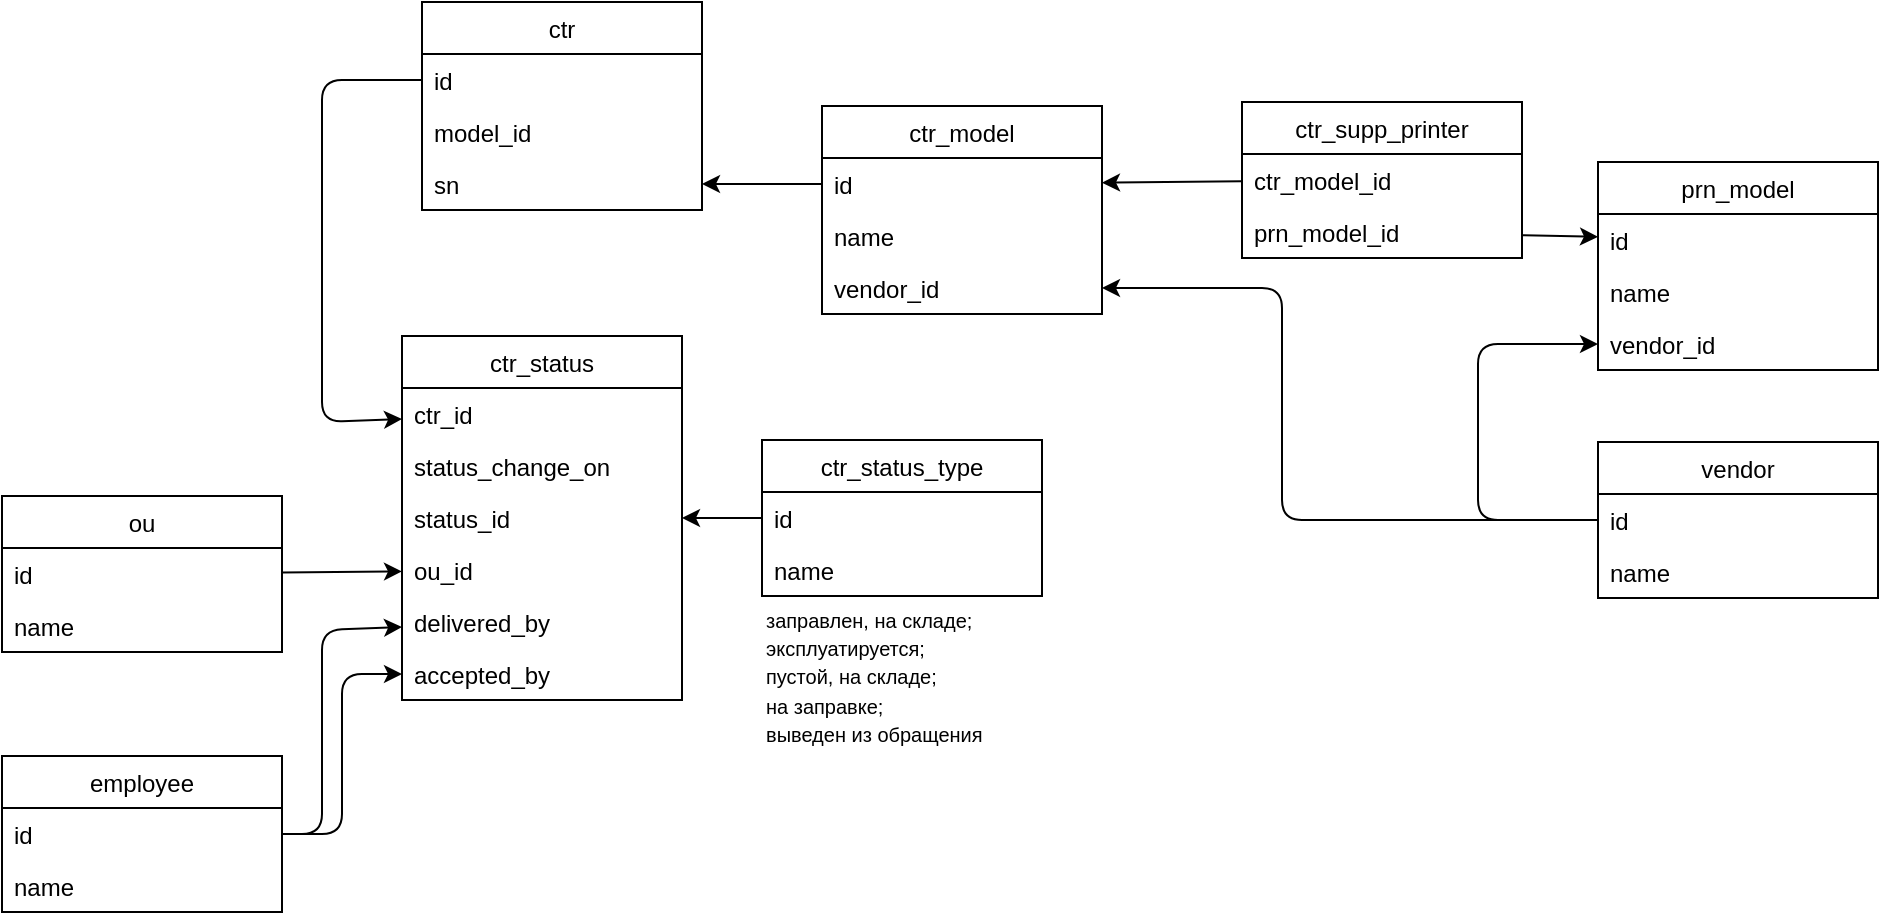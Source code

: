 <mxfile version="14.8.2" type="github">
  <diagram name="Page-1" id="efa7a0a1-bf9b-a30e-e6df-94a7791c09e9">
    <mxGraphModel dx="1422" dy="762" grid="1" gridSize="10" guides="1" tooltips="1" connect="1" arrows="1" fold="1" page="1" pageScale="1" pageWidth="826" pageHeight="1169" background="none" math="0" shadow="0">
      <root>
        <mxCell id="0" />
        <mxCell id="1" parent="0" />
        <mxCell id="0HyxOfl09r36-qcPs7RD-114" value="ctr" style="swimlane;fontStyle=0;childLayout=stackLayout;horizontal=1;startSize=26;horizontalStack=0;resizeParent=1;resizeParentMax=0;resizeLast=0;collapsible=1;marginBottom=0;" vertex="1" parent="1">
          <mxGeometry x="260" y="10" width="140" height="104" as="geometry" />
        </mxCell>
        <mxCell id="0HyxOfl09r36-qcPs7RD-115" value="id" style="text;strokeColor=none;fillColor=none;align=left;verticalAlign=top;spacingLeft=4;spacingRight=4;overflow=hidden;rotatable=0;points=[[0,0.5],[1,0.5]];portConstraint=eastwest;" vertex="1" parent="0HyxOfl09r36-qcPs7RD-114">
          <mxGeometry y="26" width="140" height="26" as="geometry" />
        </mxCell>
        <mxCell id="0HyxOfl09r36-qcPs7RD-193" value="model_id&#xa;&#xa;" style="text;strokeColor=none;fillColor=none;align=left;verticalAlign=top;spacingLeft=4;spacingRight=4;overflow=hidden;rotatable=0;points=[[0,0.5],[1,0.5]];portConstraint=eastwest;" vertex="1" parent="0HyxOfl09r36-qcPs7RD-114">
          <mxGeometry y="52" width="140" height="26" as="geometry" />
        </mxCell>
        <mxCell id="0HyxOfl09r36-qcPs7RD-116" value="sn" style="text;strokeColor=none;fillColor=none;align=left;verticalAlign=top;spacingLeft=4;spacingRight=4;overflow=hidden;rotatable=0;points=[[0,0.5],[1,0.5]];portConstraint=eastwest;" vertex="1" parent="0HyxOfl09r36-qcPs7RD-114">
          <mxGeometry y="78" width="140" height="26" as="geometry" />
        </mxCell>
        <mxCell id="0HyxOfl09r36-qcPs7RD-119" value="prn_model" style="swimlane;fontStyle=0;childLayout=stackLayout;horizontal=1;startSize=26;horizontalStack=0;resizeParent=1;resizeParentMax=0;resizeLast=0;collapsible=1;marginBottom=0;" vertex="1" parent="1">
          <mxGeometry x="848" y="90" width="140" height="104" as="geometry" />
        </mxCell>
        <mxCell id="0HyxOfl09r36-qcPs7RD-120" value="id" style="text;strokeColor=none;fillColor=none;align=left;verticalAlign=top;spacingLeft=4;spacingRight=4;overflow=hidden;rotatable=0;points=[[0,0.5],[1,0.5]];portConstraint=eastwest;" vertex="1" parent="0HyxOfl09r36-qcPs7RD-119">
          <mxGeometry y="26" width="140" height="26" as="geometry" />
        </mxCell>
        <mxCell id="0HyxOfl09r36-qcPs7RD-121" value="name" style="text;strokeColor=none;fillColor=none;align=left;verticalAlign=top;spacingLeft=4;spacingRight=4;overflow=hidden;rotatable=0;points=[[0,0.5],[1,0.5]];portConstraint=eastwest;" vertex="1" parent="0HyxOfl09r36-qcPs7RD-119">
          <mxGeometry y="52" width="140" height="26" as="geometry" />
        </mxCell>
        <mxCell id="0HyxOfl09r36-qcPs7RD-157" value="vendor_id" style="text;strokeColor=none;fillColor=none;align=left;verticalAlign=top;spacingLeft=4;spacingRight=4;overflow=hidden;rotatable=0;points=[[0,0.5],[1,0.5]];portConstraint=eastwest;" vertex="1" parent="0HyxOfl09r36-qcPs7RD-119">
          <mxGeometry y="78" width="140" height="26" as="geometry" />
        </mxCell>
        <mxCell id="0HyxOfl09r36-qcPs7RD-123" value="ctr_model" style="swimlane;fontStyle=0;childLayout=stackLayout;horizontal=1;startSize=26;horizontalStack=0;resizeParent=1;resizeParentMax=0;resizeLast=0;collapsible=1;marginBottom=0;" vertex="1" parent="1">
          <mxGeometry x="460" y="62" width="140" height="104" as="geometry" />
        </mxCell>
        <mxCell id="0HyxOfl09r36-qcPs7RD-124" value="id" style="text;strokeColor=none;fillColor=none;align=left;verticalAlign=top;spacingLeft=4;spacingRight=4;overflow=hidden;rotatable=0;points=[[0,0.5],[1,0.5]];portConstraint=eastwest;" vertex="1" parent="0HyxOfl09r36-qcPs7RD-123">
          <mxGeometry y="26" width="140" height="26" as="geometry" />
        </mxCell>
        <mxCell id="0HyxOfl09r36-qcPs7RD-164" value="name" style="text;strokeColor=none;fillColor=none;align=left;verticalAlign=top;spacingLeft=4;spacingRight=4;overflow=hidden;rotatable=0;points=[[0,0.5],[1,0.5]];portConstraint=eastwest;" vertex="1" parent="0HyxOfl09r36-qcPs7RD-123">
          <mxGeometry y="52" width="140" height="26" as="geometry" />
        </mxCell>
        <mxCell id="0HyxOfl09r36-qcPs7RD-125" value="vendor_id" style="text;strokeColor=none;fillColor=none;align=left;verticalAlign=top;spacingLeft=4;spacingRight=4;overflow=hidden;rotatable=0;points=[[0,0.5],[1,0.5]];portConstraint=eastwest;" vertex="1" parent="0HyxOfl09r36-qcPs7RD-123">
          <mxGeometry y="78" width="140" height="26" as="geometry" />
        </mxCell>
        <mxCell id="0HyxOfl09r36-qcPs7RD-143" value="ctr_supp_printer" style="swimlane;fontStyle=0;childLayout=stackLayout;horizontal=1;startSize=26;horizontalStack=0;resizeParent=1;resizeParentMax=0;resizeLast=0;collapsible=1;marginBottom=0;" vertex="1" parent="1">
          <mxGeometry x="670" y="60" width="140" height="78" as="geometry" />
        </mxCell>
        <mxCell id="0HyxOfl09r36-qcPs7RD-144" value="ctr_model_id" style="text;strokeColor=none;fillColor=none;align=left;verticalAlign=top;spacingLeft=4;spacingRight=4;overflow=hidden;rotatable=0;points=[[0,0.5],[1,0.5]];portConstraint=eastwest;" vertex="1" parent="0HyxOfl09r36-qcPs7RD-143">
          <mxGeometry y="26" width="140" height="26" as="geometry" />
        </mxCell>
        <mxCell id="0HyxOfl09r36-qcPs7RD-145" value="prn_model_id" style="text;strokeColor=none;fillColor=none;align=left;verticalAlign=top;spacingLeft=4;spacingRight=4;overflow=hidden;rotatable=0;points=[[0,0.5],[1,0.5]];portConstraint=eastwest;" vertex="1" parent="0HyxOfl09r36-qcPs7RD-143">
          <mxGeometry y="52" width="140" height="26" as="geometry" />
        </mxCell>
        <mxCell id="0HyxOfl09r36-qcPs7RD-154" value="" style="endArrow=classic;html=1;" edge="1" parent="1" source="0HyxOfl09r36-qcPs7RD-144" target="0HyxOfl09r36-qcPs7RD-124">
          <mxGeometry width="50" height="50" relative="1" as="geometry">
            <mxPoint x="570" y="350" as="sourcePoint" />
            <mxPoint x="580" y="101" as="targetPoint" />
          </mxGeometry>
        </mxCell>
        <mxCell id="0HyxOfl09r36-qcPs7RD-156" value="" style="endArrow=classic;html=1;" edge="1" parent="1" source="0HyxOfl09r36-qcPs7RD-145" target="0HyxOfl09r36-qcPs7RD-120">
          <mxGeometry width="50" height="50" relative="1" as="geometry">
            <mxPoint x="570" y="350" as="sourcePoint" />
            <mxPoint x="620" y="300" as="targetPoint" />
          </mxGeometry>
        </mxCell>
        <mxCell id="0HyxOfl09r36-qcPs7RD-158" value="vendor" style="swimlane;fontStyle=0;childLayout=stackLayout;horizontal=1;startSize=26;horizontalStack=0;resizeParent=1;resizeParentMax=0;resizeLast=0;collapsible=1;marginBottom=0;" vertex="1" parent="1">
          <mxGeometry x="848" y="230" width="140" height="78" as="geometry">
            <mxRectangle x="826" y="244" width="70" height="26" as="alternateBounds" />
          </mxGeometry>
        </mxCell>
        <mxCell id="0HyxOfl09r36-qcPs7RD-159" value="id" style="text;strokeColor=none;fillColor=none;align=left;verticalAlign=top;spacingLeft=4;spacingRight=4;overflow=hidden;rotatable=0;points=[[0,0.5],[1,0.5]];portConstraint=eastwest;" vertex="1" parent="0HyxOfl09r36-qcPs7RD-158">
          <mxGeometry y="26" width="140" height="26" as="geometry" />
        </mxCell>
        <mxCell id="0HyxOfl09r36-qcPs7RD-160" value="name" style="text;strokeColor=none;fillColor=none;align=left;verticalAlign=top;spacingLeft=4;spacingRight=4;overflow=hidden;rotatable=0;points=[[0,0.5],[1,0.5]];portConstraint=eastwest;" vertex="1" parent="0HyxOfl09r36-qcPs7RD-158">
          <mxGeometry y="52" width="140" height="26" as="geometry" />
        </mxCell>
        <mxCell id="0HyxOfl09r36-qcPs7RD-165" value="" style="endArrow=classic;html=1;exitX=0;exitY=0.5;exitDx=0;exitDy=0;" edge="1" parent="1" source="0HyxOfl09r36-qcPs7RD-159" target="0HyxOfl09r36-qcPs7RD-157">
          <mxGeometry width="50" height="50" relative="1" as="geometry">
            <mxPoint x="518" y="350" as="sourcePoint" />
            <mxPoint x="568" y="300" as="targetPoint" />
            <Array as="points">
              <mxPoint x="788" y="269" />
              <mxPoint x="788" y="181" />
            </Array>
          </mxGeometry>
        </mxCell>
        <mxCell id="0HyxOfl09r36-qcPs7RD-166" value="" style="endArrow=classic;html=1;" edge="1" parent="1" source="0HyxOfl09r36-qcPs7RD-159" target="0HyxOfl09r36-qcPs7RD-125">
          <mxGeometry width="50" height="50" relative="1" as="geometry">
            <mxPoint x="570" y="350" as="sourcePoint" />
            <mxPoint x="620" y="300" as="targetPoint" />
            <Array as="points">
              <mxPoint x="690" y="269" />
              <mxPoint x="690" y="153" />
            </Array>
          </mxGeometry>
        </mxCell>
        <mxCell id="0HyxOfl09r36-qcPs7RD-167" value="" style="endArrow=classic;html=1;" edge="1" parent="1" source="0HyxOfl09r36-qcPs7RD-124" target="0HyxOfl09r36-qcPs7RD-116">
          <mxGeometry width="50" height="50" relative="1" as="geometry">
            <mxPoint x="570" y="350" as="sourcePoint" />
            <mxPoint x="620" y="300" as="targetPoint" />
          </mxGeometry>
        </mxCell>
        <mxCell id="0HyxOfl09r36-qcPs7RD-173" value="ctr_status" style="swimlane;fontStyle=0;childLayout=stackLayout;horizontal=1;startSize=26;horizontalStack=0;resizeParent=1;resizeParentMax=0;resizeLast=0;collapsible=1;marginBottom=0;" vertex="1" parent="1">
          <mxGeometry x="250" y="177" width="140" height="182" as="geometry" />
        </mxCell>
        <mxCell id="0HyxOfl09r36-qcPs7RD-174" value="ctr_id" style="text;strokeColor=none;fillColor=none;align=left;verticalAlign=top;spacingLeft=4;spacingRight=4;overflow=hidden;rotatable=0;points=[[0,0.5],[1,0.5]];portConstraint=eastwest;" vertex="1" parent="0HyxOfl09r36-qcPs7RD-173">
          <mxGeometry y="26" width="140" height="26" as="geometry" />
        </mxCell>
        <mxCell id="0HyxOfl09r36-qcPs7RD-175" value="status_change_on" style="text;strokeColor=none;fillColor=none;align=left;verticalAlign=top;spacingLeft=4;spacingRight=4;overflow=hidden;rotatable=0;points=[[0,0.5],[1,0.5]];portConstraint=eastwest;" vertex="1" parent="0HyxOfl09r36-qcPs7RD-173">
          <mxGeometry y="52" width="140" height="26" as="geometry" />
        </mxCell>
        <mxCell id="0HyxOfl09r36-qcPs7RD-191" value="status_id" style="text;strokeColor=none;fillColor=none;align=left;verticalAlign=top;spacingLeft=4;spacingRight=4;overflow=hidden;rotatable=0;points=[[0,0.5],[1,0.5]];portConstraint=eastwest;" vertex="1" parent="0HyxOfl09r36-qcPs7RD-173">
          <mxGeometry y="78" width="140" height="26" as="geometry" />
        </mxCell>
        <mxCell id="0HyxOfl09r36-qcPs7RD-176" value="ou_id" style="text;strokeColor=none;fillColor=none;align=left;verticalAlign=top;spacingLeft=4;spacingRight=4;overflow=hidden;rotatable=0;points=[[0,0.5],[1,0.5]];portConstraint=eastwest;" vertex="1" parent="0HyxOfl09r36-qcPs7RD-173">
          <mxGeometry y="104" width="140" height="26" as="geometry" />
        </mxCell>
        <mxCell id="0HyxOfl09r36-qcPs7RD-200" value="delivered_by" style="text;strokeColor=none;fillColor=none;align=left;verticalAlign=top;spacingLeft=4;spacingRight=4;overflow=hidden;rotatable=0;points=[[0,0.5],[1,0.5]];portConstraint=eastwest;" vertex="1" parent="0HyxOfl09r36-qcPs7RD-173">
          <mxGeometry y="130" width="140" height="26" as="geometry" />
        </mxCell>
        <mxCell id="0HyxOfl09r36-qcPs7RD-201" value="accepted_by" style="text;strokeColor=none;fillColor=none;align=left;verticalAlign=top;spacingLeft=4;spacingRight=4;overflow=hidden;rotatable=0;points=[[0,0.5],[1,0.5]];portConstraint=eastwest;" vertex="1" parent="0HyxOfl09r36-qcPs7RD-173">
          <mxGeometry y="156" width="140" height="26" as="geometry" />
        </mxCell>
        <mxCell id="0HyxOfl09r36-qcPs7RD-181" value="ctr_status_type" style="swimlane;fontStyle=0;childLayout=stackLayout;horizontal=1;startSize=26;horizontalStack=0;resizeParent=1;resizeParentMax=0;resizeLast=0;collapsible=1;marginBottom=0;" vertex="1" parent="1">
          <mxGeometry x="430" y="229" width="140" height="78" as="geometry" />
        </mxCell>
        <mxCell id="0HyxOfl09r36-qcPs7RD-182" value="id" style="text;strokeColor=none;fillColor=none;align=left;verticalAlign=top;spacingLeft=4;spacingRight=4;overflow=hidden;rotatable=0;points=[[0,0.5],[1,0.5]];portConstraint=eastwest;" vertex="1" parent="0HyxOfl09r36-qcPs7RD-181">
          <mxGeometry y="26" width="140" height="26" as="geometry" />
        </mxCell>
        <mxCell id="0HyxOfl09r36-qcPs7RD-183" value="name" style="text;strokeColor=none;fillColor=none;align=left;verticalAlign=top;spacingLeft=4;spacingRight=4;overflow=hidden;rotatable=0;points=[[0,0.5],[1,0.5]];portConstraint=eastwest;" vertex="1" parent="0HyxOfl09r36-qcPs7RD-181">
          <mxGeometry y="52" width="140" height="26" as="geometry" />
        </mxCell>
        <mxCell id="0HyxOfl09r36-qcPs7RD-185" value="" style="endArrow=classic;html=1;" edge="1" parent="1" source="0HyxOfl09r36-qcPs7RD-182" target="0HyxOfl09r36-qcPs7RD-191">
          <mxGeometry width="50" height="50" relative="1" as="geometry">
            <mxPoint x="570" y="277" as="sourcePoint" />
            <mxPoint x="620" y="227" as="targetPoint" />
          </mxGeometry>
        </mxCell>
        <mxCell id="0HyxOfl09r36-qcPs7RD-186" value="" style="endArrow=classic;html=1;" edge="1" parent="1" source="0HyxOfl09r36-qcPs7RD-115" target="0HyxOfl09r36-qcPs7RD-174">
          <mxGeometry width="50" height="50" relative="1" as="geometry">
            <mxPoint x="570" y="350" as="sourcePoint" />
            <mxPoint x="620" y="300" as="targetPoint" />
            <Array as="points">
              <mxPoint x="210" y="49" />
              <mxPoint x="210" y="73" />
              <mxPoint x="210" y="220" />
            </Array>
          </mxGeometry>
        </mxCell>
        <mxCell id="0HyxOfl09r36-qcPs7RD-187" value="ou" style="swimlane;fontStyle=0;childLayout=stackLayout;horizontal=1;startSize=26;horizontalStack=0;resizeParent=1;resizeParentMax=0;resizeLast=0;collapsible=1;marginBottom=0;" vertex="1" parent="1">
          <mxGeometry x="50" y="257" width="140" height="78" as="geometry" />
        </mxCell>
        <mxCell id="0HyxOfl09r36-qcPs7RD-188" value="id" style="text;strokeColor=none;fillColor=none;align=left;verticalAlign=top;spacingLeft=4;spacingRight=4;overflow=hidden;rotatable=0;points=[[0,0.5],[1,0.5]];portConstraint=eastwest;" vertex="1" parent="0HyxOfl09r36-qcPs7RD-187">
          <mxGeometry y="26" width="140" height="26" as="geometry" />
        </mxCell>
        <mxCell id="0HyxOfl09r36-qcPs7RD-189" value="name" style="text;strokeColor=none;fillColor=none;align=left;verticalAlign=top;spacingLeft=4;spacingRight=4;overflow=hidden;rotatable=0;points=[[0,0.5],[1,0.5]];portConstraint=eastwest;" vertex="1" parent="0HyxOfl09r36-qcPs7RD-187">
          <mxGeometry y="52" width="140" height="26" as="geometry" />
        </mxCell>
        <mxCell id="0HyxOfl09r36-qcPs7RD-192" value="" style="endArrow=classic;html=1;" edge="1" parent="1" source="0HyxOfl09r36-qcPs7RD-188" target="0HyxOfl09r36-qcPs7RD-176">
          <mxGeometry width="50" height="50" relative="1" as="geometry">
            <mxPoint x="570" y="277" as="sourcePoint" />
            <mxPoint x="620" y="227" as="targetPoint" />
          </mxGeometry>
        </mxCell>
        <mxCell id="0HyxOfl09r36-qcPs7RD-194" value="&lt;span style=&quot;font-size: 10px&quot;&gt;заправлен, на складе;&lt;br&gt;эксплуатируется;&lt;br&gt;пустой, на складе;&lt;br&gt;на заправке;&lt;br&gt;выведен из обращения&lt;br&gt;&lt;/span&gt;" style="text;html=1;align=left;verticalAlign=middle;resizable=0;points=[];autosize=1;strokeColor=none;" vertex="1" parent="1">
          <mxGeometry x="430" y="307" width="120" height="80" as="geometry" />
        </mxCell>
        <mxCell id="0HyxOfl09r36-qcPs7RD-202" value="employee" style="swimlane;fontStyle=0;childLayout=stackLayout;horizontal=1;startSize=26;horizontalStack=0;resizeParent=1;resizeParentMax=0;resizeLast=0;collapsible=1;marginBottom=0;" vertex="1" parent="1">
          <mxGeometry x="50" y="387" width="140" height="78" as="geometry" />
        </mxCell>
        <mxCell id="0HyxOfl09r36-qcPs7RD-203" value="id" style="text;strokeColor=none;fillColor=none;align=left;verticalAlign=top;spacingLeft=4;spacingRight=4;overflow=hidden;rotatable=0;points=[[0,0.5],[1,0.5]];portConstraint=eastwest;" vertex="1" parent="0HyxOfl09r36-qcPs7RD-202">
          <mxGeometry y="26" width="140" height="26" as="geometry" />
        </mxCell>
        <mxCell id="0HyxOfl09r36-qcPs7RD-204" value="name" style="text;strokeColor=none;fillColor=none;align=left;verticalAlign=top;spacingLeft=4;spacingRight=4;overflow=hidden;rotatable=0;points=[[0,0.5],[1,0.5]];portConstraint=eastwest;" vertex="1" parent="0HyxOfl09r36-qcPs7RD-202">
          <mxGeometry y="52" width="140" height="26" as="geometry" />
        </mxCell>
        <mxCell id="0HyxOfl09r36-qcPs7RD-206" value="" style="endArrow=classic;html=1;" edge="1" parent="1" source="0HyxOfl09r36-qcPs7RD-203" target="0HyxOfl09r36-qcPs7RD-200">
          <mxGeometry width="50" height="50" relative="1" as="geometry">
            <mxPoint x="570" y="407" as="sourcePoint" />
            <mxPoint x="620" y="357" as="targetPoint" />
            <Array as="points">
              <mxPoint x="210" y="426" />
              <mxPoint x="210" y="324" />
            </Array>
          </mxGeometry>
        </mxCell>
        <mxCell id="0HyxOfl09r36-qcPs7RD-207" value="" style="endArrow=classic;html=1;" edge="1" parent="1" source="0HyxOfl09r36-qcPs7RD-203" target="0HyxOfl09r36-qcPs7RD-201">
          <mxGeometry width="50" height="50" relative="1" as="geometry">
            <mxPoint x="570" y="407" as="sourcePoint" />
            <mxPoint x="620" y="357" as="targetPoint" />
            <Array as="points">
              <mxPoint x="220" y="426" />
              <mxPoint x="220" y="346" />
            </Array>
          </mxGeometry>
        </mxCell>
      </root>
    </mxGraphModel>
  </diagram>
</mxfile>
